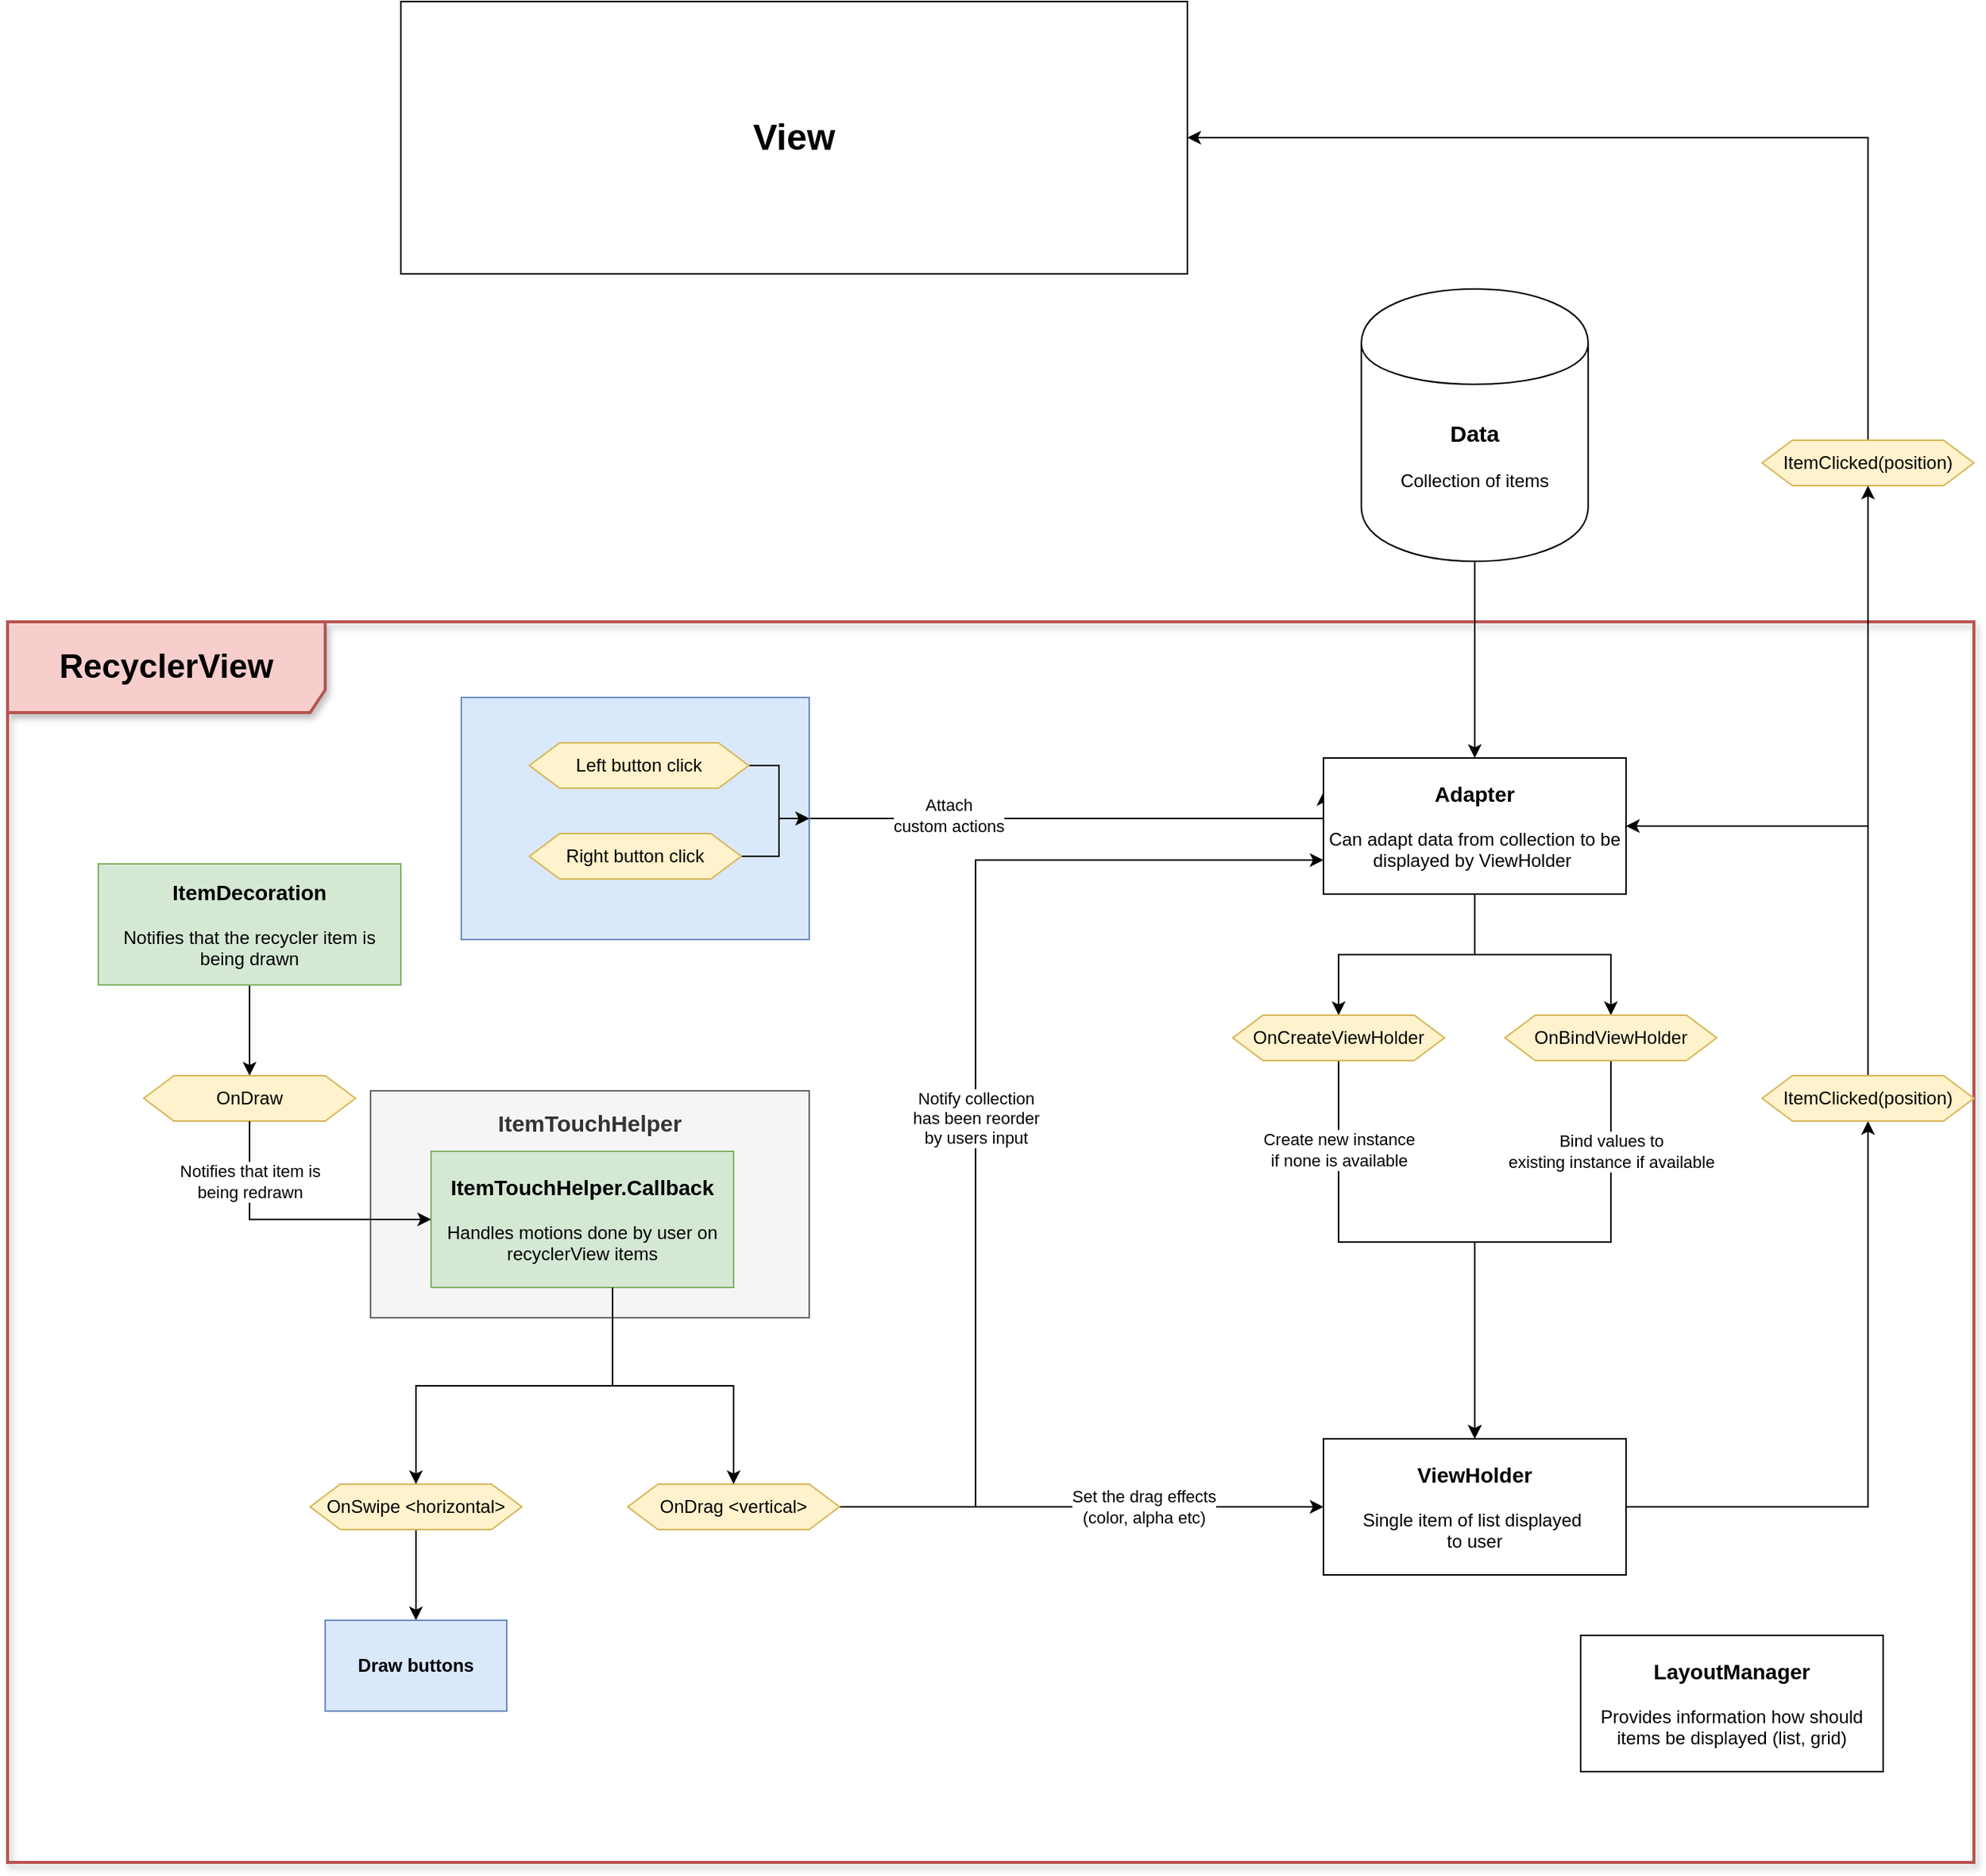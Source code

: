 <mxfile version="13.4.4" type="device"><diagram id="VF6OaTxEAxo03YsZ-9AQ" name="Page-1"><mxGraphModel dx="2804" dy="2261" grid="1" gridSize="10" guides="1" tooltips="1" connect="1" arrows="1" fold="1" page="1" pageScale="1" pageWidth="827" pageHeight="1169" math="0" shadow="0"><root><mxCell id="0"/><mxCell id="1" parent="0"/><mxCell id="Dj8emOwfdVw83TfL38gQ-41" value="&lt;font style=&quot;font-size: 22px&quot;&gt;&lt;b&gt;RecyclerView&lt;/b&gt;&lt;/font&gt;" style="shape=umlFrame;whiteSpace=wrap;html=1;width=210;height=60;fillColor=#f8cecc;strokeColor=#b85450;sketch=0;shadow=1;strokeWidth=2;perimeterSpacing=10;" vertex="1" parent="1"><mxGeometry x="-590" y="-30" width="1300" height="820" as="geometry"/></mxCell><mxCell id="Dj8emOwfdVw83TfL38gQ-64" style="edgeStyle=orthogonalEdgeStyle;rounded=0;orthogonalLoop=1;jettySize=auto;html=1;entryX=0.5;entryY=0;entryDx=0;entryDy=0;strokeWidth=1;" edge="1" parent="1" source="Dj8emOwfdVw83TfL38gQ-23" target="Dj8emOwfdVw83TfL38gQ-78"><mxGeometry relative="1" as="geometry"><mxPoint x="240" y="200" as="targetPoint"/></mxGeometry></mxCell><mxCell id="Dj8emOwfdVw83TfL38gQ-65" style="edgeStyle=orthogonalEdgeStyle;rounded=0;orthogonalLoop=1;jettySize=auto;html=1;entryX=0.5;entryY=0;entryDx=0;entryDy=0;strokeWidth=1;" edge="1" parent="1" source="Dj8emOwfdVw83TfL38gQ-23" target="Dj8emOwfdVw83TfL38gQ-79"><mxGeometry relative="1" as="geometry"><mxPoint x="460" y="200" as="targetPoint"/><Array as="points"><mxPoint x="380" y="190"/><mxPoint x="470" y="190"/></Array></mxGeometry></mxCell><mxCell id="Dj8emOwfdVw83TfL38gQ-52" value="Create new instance&lt;br&gt;if none is available" style="edgeStyle=orthogonalEdgeStyle;rounded=0;orthogonalLoop=1;jettySize=auto;html=1;entryX=0.5;entryY=0;entryDx=0;entryDy=0;strokeWidth=1;exitX=0.5;exitY=1;exitDx=0;exitDy=0;" edge="1" parent="1" source="Dj8emOwfdVw83TfL38gQ-78" target="Dj8emOwfdVw83TfL38gQ-68"><mxGeometry x="-0.652" relative="1" as="geometry"><mxPoint x="235" y="250" as="sourcePoint"/><mxPoint x="358" y="370" as="targetPoint"/><Array as="points"><mxPoint x="290" y="380"/><mxPoint x="380" y="380"/></Array><mxPoint as="offset"/></mxGeometry></mxCell><mxCell id="Dj8emOwfdVw83TfL38gQ-53" value="Bind values to&lt;br&gt;existing instance if available" style="edgeStyle=orthogonalEdgeStyle;rounded=0;orthogonalLoop=1;jettySize=auto;html=1;entryX=0.5;entryY=0;entryDx=0;entryDy=0;strokeWidth=1;exitX=0.5;exitY=1;exitDx=0;exitDy=0;" edge="1" parent="1" source="Dj8emOwfdVw83TfL38gQ-79" target="Dj8emOwfdVw83TfL38gQ-68"><mxGeometry x="-0.647" relative="1" as="geometry"><mxPoint x="460" y="260" as="sourcePoint"/><mxPoint x="358" y="370" as="targetPoint"/><Array as="points"><mxPoint x="470" y="380"/><mxPoint x="380" y="380"/></Array><mxPoint as="offset"/></mxGeometry></mxCell><mxCell id="Dj8emOwfdVw83TfL38gQ-85" style="edgeStyle=orthogonalEdgeStyle;rounded=0;orthogonalLoop=1;jettySize=auto;html=1;entryX=0.5;entryY=1;entryDx=0;entryDy=0;strokeWidth=1;" edge="1" parent="1" source="Dj8emOwfdVw83TfL38gQ-68" target="Dj8emOwfdVw83TfL38gQ-84"><mxGeometry relative="1" as="geometry"/></mxCell><mxCell id="Dj8emOwfdVw83TfL38gQ-68" value="&lt;font&gt;&lt;b&gt;&lt;font style=&quot;font-size: 14px&quot;&gt;ViewHolder&lt;/font&gt;&lt;/b&gt;&lt;br&gt;&lt;br&gt;&lt;span style=&quot;font-size: 12px&quot;&gt;Single item of list displayed&amp;nbsp;&lt;/span&gt;&lt;br&gt;&lt;span style=&quot;font-size: 12px&quot;&gt;to user&lt;/span&gt;&lt;br&gt;&lt;/font&gt;" style="rounded=0;whiteSpace=wrap;html=1;" vertex="1" parent="1"><mxGeometry x="280" y="510" width="200" height="90" as="geometry"/></mxCell><mxCell id="Dj8emOwfdVw83TfL38gQ-69" value="&lt;font&gt;&lt;b&gt;&lt;font style=&quot;font-size: 14px&quot;&gt;LayoutManager&lt;/font&gt;&lt;/b&gt;&lt;br&gt;&lt;br&gt;Provides information how should items be displayed (list, grid)&lt;br&gt;&lt;/font&gt;" style="rounded=0;whiteSpace=wrap;html=1;" vertex="1" parent="1"><mxGeometry x="450" y="640" width="200" height="90" as="geometry"/></mxCell><mxCell id="Dj8emOwfdVw83TfL38gQ-81" style="edgeStyle=orthogonalEdgeStyle;rounded=0;orthogonalLoop=1;jettySize=auto;html=1;entryX=0.5;entryY=0;entryDx=0;entryDy=0;strokeWidth=1;" edge="1" parent="1" source="Dj8emOwfdVw83TfL38gQ-75" target="Dj8emOwfdVw83TfL38gQ-80"><mxGeometry relative="1" as="geometry"/></mxCell><mxCell id="Dj8emOwfdVw83TfL38gQ-75" value="&lt;font&gt;&lt;span style=&quot;font-size: 14px&quot;&gt;&lt;b&gt;ItemDecoration&lt;/b&gt;&lt;/span&gt;&lt;br&gt;&lt;br&gt;Notifies that the recycler item is being drawn&lt;br&gt;&lt;/font&gt;" style="rounded=0;whiteSpace=wrap;html=1;fillColor=#d5e8d4;strokeColor=#82b366;" vertex="1" parent="1"><mxGeometry x="-530" y="130" width="200" height="80" as="geometry"/></mxCell><mxCell id="Dj8emOwfdVw83TfL38gQ-78" value="OnCreateViewHolder" style="shape=hexagon;perimeter=hexagonPerimeter2;whiteSpace=wrap;html=1;fixedSize=1;fillColor=#fff2cc;strokeColor=#d6b656;" vertex="1" parent="1"><mxGeometry x="220" y="230" width="140" height="30" as="geometry"/></mxCell><mxCell id="Dj8emOwfdVw83TfL38gQ-79" value="OnBindViewHolder" style="shape=hexagon;perimeter=hexagonPerimeter2;whiteSpace=wrap;html=1;fixedSize=1;fillColor=#fff2cc;strokeColor=#d6b656;" vertex="1" parent="1"><mxGeometry x="400" y="230" width="140" height="30" as="geometry"/></mxCell><mxCell id="Dj8emOwfdVw83TfL38gQ-80" value="OnDraw" style="shape=hexagon;perimeter=hexagonPerimeter2;whiteSpace=wrap;html=1;fixedSize=1;fillColor=#fff2cc;strokeColor=#d6b656;" vertex="1" parent="1"><mxGeometry x="-500" y="270" width="140" height="30" as="geometry"/></mxCell><mxCell id="Dj8emOwfdVw83TfL38gQ-83" value="&lt;font style=&quot;font-size: 24px&quot;&gt;&lt;b&gt;View&lt;/b&gt;&lt;/font&gt;" style="rounded=0;whiteSpace=wrap;html=1;" vertex="1" parent="1"><mxGeometry x="-330" y="-440" width="520" height="180" as="geometry"/></mxCell><mxCell id="Dj8emOwfdVw83TfL38gQ-92" style="edgeStyle=orthogonalEdgeStyle;rounded=0;orthogonalLoop=1;jettySize=auto;html=1;entryX=1;entryY=0.5;entryDx=0;entryDy=0;strokeWidth=1;exitX=0.5;exitY=0;exitDx=0;exitDy=0;" edge="1" parent="1" source="Dj8emOwfdVw83TfL38gQ-84" target="Dj8emOwfdVw83TfL38gQ-23"><mxGeometry relative="1" as="geometry"><Array as="points"><mxPoint x="640" y="105"/></Array></mxGeometry></mxCell><mxCell id="Dj8emOwfdVw83TfL38gQ-84" value="ItemClicked(position)" style="shape=hexagon;perimeter=hexagonPerimeter2;whiteSpace=wrap;html=1;fixedSize=1;fillColor=#fff2cc;strokeColor=#d6b656;" vertex="1" parent="1"><mxGeometry x="570" y="270" width="140" height="30" as="geometry"/></mxCell><mxCell id="Dj8emOwfdVw83TfL38gQ-94" style="edgeStyle=orthogonalEdgeStyle;rounded=0;orthogonalLoop=1;jettySize=auto;html=1;exitX=0.5;exitY=0;exitDx=0;exitDy=0;entryX=1;entryY=0.5;entryDx=0;entryDy=0;strokeWidth=1;" edge="1" parent="1" source="Dj8emOwfdVw83TfL38gQ-86" target="Dj8emOwfdVw83TfL38gQ-83"><mxGeometry relative="1" as="geometry"/></mxCell><mxCell id="Dj8emOwfdVw83TfL38gQ-86" value="ItemClicked(position)" style="shape=hexagon;perimeter=hexagonPerimeter2;whiteSpace=wrap;html=1;fixedSize=1;fillColor=#fff2cc;strokeColor=#d6b656;" vertex="1" parent="1"><mxGeometry x="570" y="-150" width="140" height="30" as="geometry"/></mxCell><mxCell id="Dj8emOwfdVw83TfL38gQ-93" style="edgeStyle=orthogonalEdgeStyle;rounded=0;orthogonalLoop=1;jettySize=auto;html=1;strokeWidth=1;" edge="1" parent="1" source="Dj8emOwfdVw83TfL38gQ-23" target="Dj8emOwfdVw83TfL38gQ-86"><mxGeometry relative="1" as="geometry"/></mxCell><mxCell id="Dj8emOwfdVw83TfL38gQ-107" style="edgeStyle=orthogonalEdgeStyle;rounded=0;orthogonalLoop=1;jettySize=auto;html=1;entryX=0;entryY=0.5;entryDx=0;entryDy=0;strokeWidth=1;" edge="1" parent="1" source="Dj8emOwfdVw83TfL38gQ-95" target="Dj8emOwfdVw83TfL38gQ-68"><mxGeometry relative="1" as="geometry"/></mxCell><mxCell id="Dj8emOwfdVw83TfL38gQ-108" value="Set the drag effects&lt;br&gt;(color, alpha etc)" style="edgeLabel;html=1;align=center;verticalAlign=middle;resizable=0;points=[];" vertex="1" connectable="0" parent="Dj8emOwfdVw83TfL38gQ-107"><mxGeometry x="0.021" y="3" relative="1" as="geometry"><mxPoint x="37.14" y="3" as="offset"/></mxGeometry></mxCell><mxCell id="Dj8emOwfdVw83TfL38gQ-109" value="Notify collection&lt;br&gt;has been reorder&lt;br&gt;by users input" style="edgeStyle=orthogonalEdgeStyle;rounded=0;orthogonalLoop=1;jettySize=auto;html=1;entryX=0;entryY=0.75;entryDx=0;entryDy=0;strokeWidth=1;exitX=1;exitY=0.25;exitDx=0;exitDy=0;" edge="1" parent="1" source="Dj8emOwfdVw83TfL38gQ-95" target="Dj8emOwfdVw83TfL38gQ-23"><mxGeometry x="-0.036" relative="1" as="geometry"><Array as="points"><mxPoint x="-53" y="555"/><mxPoint x="50" y="555"/><mxPoint x="50" y="128"/></Array><mxPoint y="1" as="offset"/></mxGeometry></mxCell><mxCell id="Dj8emOwfdVw83TfL38gQ-95" value="OnDrag &amp;lt;vertical&amp;gt;" style="shape=hexagon;perimeter=hexagonPerimeter2;whiteSpace=wrap;html=1;fixedSize=1;fillColor=#fff2cc;strokeColor=#d6b656;" vertex="1" parent="1"><mxGeometry x="-180" y="540" width="140" height="30" as="geometry"/></mxCell><mxCell id="Dj8emOwfdVw83TfL38gQ-114" style="edgeStyle=orthogonalEdgeStyle;rounded=0;orthogonalLoop=1;jettySize=auto;html=1;entryX=0.5;entryY=0;entryDx=0;entryDy=0;strokeWidth=1;" edge="1" parent="1" source="Dj8emOwfdVw83TfL38gQ-96" target="Dj8emOwfdVw83TfL38gQ-111"><mxGeometry relative="1" as="geometry"/></mxCell><mxCell id="Dj8emOwfdVw83TfL38gQ-96" value="OnSwipe &amp;lt;horizontal&amp;gt;" style="shape=hexagon;perimeter=hexagonPerimeter2;whiteSpace=wrap;html=1;fixedSize=1;fillColor=#fff2cc;strokeColor=#d6b656;" vertex="1" parent="1"><mxGeometry x="-390" y="540" width="140" height="30" as="geometry"/></mxCell><mxCell id="Dj8emOwfdVw83TfL38gQ-97" style="edgeStyle=orthogonalEdgeStyle;rounded=0;orthogonalLoop=1;jettySize=auto;html=1;exitX=0.5;exitY=1;exitDx=0;exitDy=0;strokeWidth=1;" edge="1" parent="1" source="Dj8emOwfdVw83TfL38gQ-80" target="Dj8emOwfdVw83TfL38gQ-80"><mxGeometry relative="1" as="geometry"/></mxCell><mxCell id="Dj8emOwfdVw83TfL38gQ-105" style="edgeStyle=orthogonalEdgeStyle;rounded=0;orthogonalLoop=1;jettySize=auto;html=1;exitX=0.5;exitY=1;exitDx=0;exitDy=0;entryX=0.5;entryY=0;entryDx=0;entryDy=0;strokeWidth=1;" edge="1" parent="1" source="Dj8emOwfdVw83TfL38gQ-70" target="Dj8emOwfdVw83TfL38gQ-96"><mxGeometry relative="1" as="geometry"><Array as="points"><mxPoint x="-190" y="410"/><mxPoint x="-190" y="475"/><mxPoint x="-320" y="475"/></Array></mxGeometry></mxCell><mxCell id="Dj8emOwfdVw83TfL38gQ-111" value="&lt;b&gt;Draw buttons&lt;/b&gt;" style="rounded=0;whiteSpace=wrap;html=1;fillColor=#dae8fc;strokeColor=#6c8ebf;" vertex="1" parent="1"><mxGeometry x="-380" y="630" width="120" height="60" as="geometry"/></mxCell><mxCell id="Dj8emOwfdVw83TfL38gQ-112" value="" style="group" vertex="1" connectable="0" parent="1"><mxGeometry x="-350" y="280" width="290" height="150" as="geometry"/></mxCell><mxCell id="Dj8emOwfdVw83TfL38gQ-71" value="&lt;font style=&quot;font-size: 15px&quot;&gt;&lt;b&gt;ItemTouchHelper&lt;br&gt;&lt;br&gt;&lt;br&gt;&lt;br&gt;&lt;br&gt;&lt;br&gt;&lt;br&gt;&lt;/b&gt;&lt;/font&gt;" style="rounded=0;whiteSpace=wrap;html=1;fillColor=#f5f5f5;strokeColor=#666666;fontColor=#333333;" vertex="1" parent="Dj8emOwfdVw83TfL38gQ-112"><mxGeometry width="290" height="150" as="geometry"/></mxCell><mxCell id="Dj8emOwfdVw83TfL38gQ-70" value="&lt;font&gt;&lt;span style=&quot;font-size: 14px&quot;&gt;&lt;b&gt;ItemTouchHelper.Callback&lt;/b&gt;&lt;/span&gt;&lt;br&gt;&lt;br&gt;Handles motions done by user on&lt;br&gt;recyclerView items&lt;br&gt;&lt;/font&gt;" style="rounded=0;whiteSpace=wrap;html=1;fillColor=#d5e8d4;strokeColor=#82b366;" vertex="1" parent="Dj8emOwfdVw83TfL38gQ-112"><mxGeometry x="40" y="40" width="200" height="90" as="geometry"/></mxCell><mxCell id="Dj8emOwfdVw83TfL38gQ-102" value="Notifies that item is&lt;br&gt;being redrawn" style="edgeStyle=orthogonalEdgeStyle;rounded=0;orthogonalLoop=1;jettySize=auto;html=1;entryX=0;entryY=0.5;entryDx=0;entryDy=0;strokeWidth=1;exitX=0.5;exitY=1;exitDx=0;exitDy=0;" edge="1" parent="1" source="Dj8emOwfdVw83TfL38gQ-80" target="Dj8emOwfdVw83TfL38gQ-70"><mxGeometry x="-0.575" relative="1" as="geometry"><Array as="points"><mxPoint x="-430" y="365"/></Array><mxPoint as="offset"/></mxGeometry></mxCell><mxCell id="Dj8emOwfdVw83TfL38gQ-119" value="" style="group" vertex="1" connectable="0" parent="1"><mxGeometry x="-50" y="55" height="70" as="geometry"/></mxCell><mxCell id="Dj8emOwfdVw83TfL38gQ-120" value="" style="group" vertex="1" connectable="0" parent="Dj8emOwfdVw83TfL38gQ-119"><mxGeometry height="70" as="geometry"/></mxCell><mxCell id="Dj8emOwfdVw83TfL38gQ-106" style="edgeStyle=orthogonalEdgeStyle;rounded=0;orthogonalLoop=1;jettySize=auto;html=1;entryX=0.5;entryY=0;entryDx=0;entryDy=0;strokeWidth=1;" edge="1" parent="1" source="Dj8emOwfdVw83TfL38gQ-70" target="Dj8emOwfdVw83TfL38gQ-95"><mxGeometry relative="1" as="geometry"><Array as="points"><mxPoint x="-190" y="475"/><mxPoint x="-110" y="475"/></Array></mxGeometry></mxCell><mxCell id="Dj8emOwfdVw83TfL38gQ-128" style="edgeStyle=orthogonalEdgeStyle;rounded=0;orthogonalLoop=1;jettySize=auto;html=1;entryX=0;entryY=0.25;entryDx=0;entryDy=0;strokeWidth=1;" edge="1" parent="1" source="Dj8emOwfdVw83TfL38gQ-125" target="Dj8emOwfdVw83TfL38gQ-23"><mxGeometry relative="1" as="geometry"><Array as="points"><mxPoint x="-60" y="100"/><mxPoint x="-60" y="100"/></Array></mxGeometry></mxCell><mxCell id="Dj8emOwfdVw83TfL38gQ-129" value="Attach&lt;br&gt;custom actions" style="edgeLabel;html=1;align=center;verticalAlign=middle;resizable=0;points=[];" vertex="1" connectable="0" parent="Dj8emOwfdVw83TfL38gQ-128"><mxGeometry x="-0.325" y="-2" relative="1" as="geometry"><mxPoint x="-28.57" y="-4.55" as="offset"/></mxGeometry></mxCell><mxCell id="Dj8emOwfdVw83TfL38gQ-130" value="" style="group" vertex="1" connectable="0" parent="1"><mxGeometry x="-290" y="20" width="230" height="160" as="geometry"/></mxCell><mxCell id="Dj8emOwfdVw83TfL38gQ-125" value="" style="rounded=0;whiteSpace=wrap;html=1;fillColor=#dae8fc;strokeColor=#6c8ebf;" vertex="1" parent="Dj8emOwfdVw83TfL38gQ-130"><mxGeometry width="230" height="160" as="geometry"/></mxCell><mxCell id="Dj8emOwfdVw83TfL38gQ-131" style="edgeStyle=orthogonalEdgeStyle;rounded=0;orthogonalLoop=1;jettySize=auto;html=1;entryX=1;entryY=0.5;entryDx=0;entryDy=0;strokeWidth=1;exitX=1;exitY=0.5;exitDx=0;exitDy=0;" edge="1" parent="Dj8emOwfdVw83TfL38gQ-130" source="Dj8emOwfdVw83TfL38gQ-115" target="Dj8emOwfdVw83TfL38gQ-125"><mxGeometry relative="1" as="geometry"/></mxCell><mxCell id="Dj8emOwfdVw83TfL38gQ-115" value="Left button click" style="shape=hexagon;perimeter=hexagonPerimeter2;whiteSpace=wrap;html=1;fixedSize=1;fillColor=#fff2cc;strokeColor=#d6b656;" vertex="1" parent="Dj8emOwfdVw83TfL38gQ-130"><mxGeometry x="45" y="30" width="145" height="30" as="geometry"/></mxCell><mxCell id="Dj8emOwfdVw83TfL38gQ-132" style="edgeStyle=orthogonalEdgeStyle;rounded=0;orthogonalLoop=1;jettySize=auto;html=1;exitX=1;exitY=0.5;exitDx=0;exitDy=0;entryX=1;entryY=0.5;entryDx=0;entryDy=0;strokeWidth=1;" edge="1" parent="Dj8emOwfdVw83TfL38gQ-130" source="Dj8emOwfdVw83TfL38gQ-116" target="Dj8emOwfdVw83TfL38gQ-125"><mxGeometry relative="1" as="geometry"><Array as="points"><mxPoint x="210" y="105"/><mxPoint x="210" y="80"/></Array></mxGeometry></mxCell><mxCell id="Dj8emOwfdVw83TfL38gQ-116" value="Right button click" style="shape=hexagon;perimeter=hexagonPerimeter2;whiteSpace=wrap;html=1;fixedSize=1;fillColor=#fff2cc;strokeColor=#d6b656;" vertex="1" parent="Dj8emOwfdVw83TfL38gQ-130"><mxGeometry x="45" y="90" width="140" height="30" as="geometry"/></mxCell><mxCell id="Dj8emOwfdVw83TfL38gQ-23" value="&lt;font&gt;&lt;b&gt;&lt;font style=&quot;font-size: 14px&quot;&gt;Adapter&lt;/font&gt;&lt;/b&gt;&lt;br&gt;&lt;br&gt;Can adapt data from collection to be displayed by ViewHolder&amp;nbsp;&lt;br&gt;&lt;/font&gt;" style="rounded=0;whiteSpace=wrap;html=1;" vertex="1" parent="1"><mxGeometry x="280" y="60" width="200" height="90" as="geometry"/></mxCell><mxCell id="Dj8emOwfdVw83TfL38gQ-66" value="&lt;font style=&quot;font-size: 15px&quot;&gt;&lt;b&gt;Data&lt;/b&gt;&lt;/font&gt;&lt;br&gt;&lt;br&gt;Collection of items" style="shape=cylinder;whiteSpace=wrap;html=1;boundedLbl=1;backgroundOutline=1;" vertex="1" parent="1"><mxGeometry x="305" y="-250" width="150" height="180" as="geometry"/></mxCell><mxCell id="Dj8emOwfdVw83TfL38gQ-67" style="edgeStyle=orthogonalEdgeStyle;rounded=0;orthogonalLoop=1;jettySize=auto;html=1;entryX=0.5;entryY=0;entryDx=0;entryDy=0;strokeWidth=1;" edge="1" parent="1" source="Dj8emOwfdVw83TfL38gQ-66" target="Dj8emOwfdVw83TfL38gQ-23"><mxGeometry relative="1" as="geometry"/></mxCell></root></mxGraphModel></diagram></mxfile>